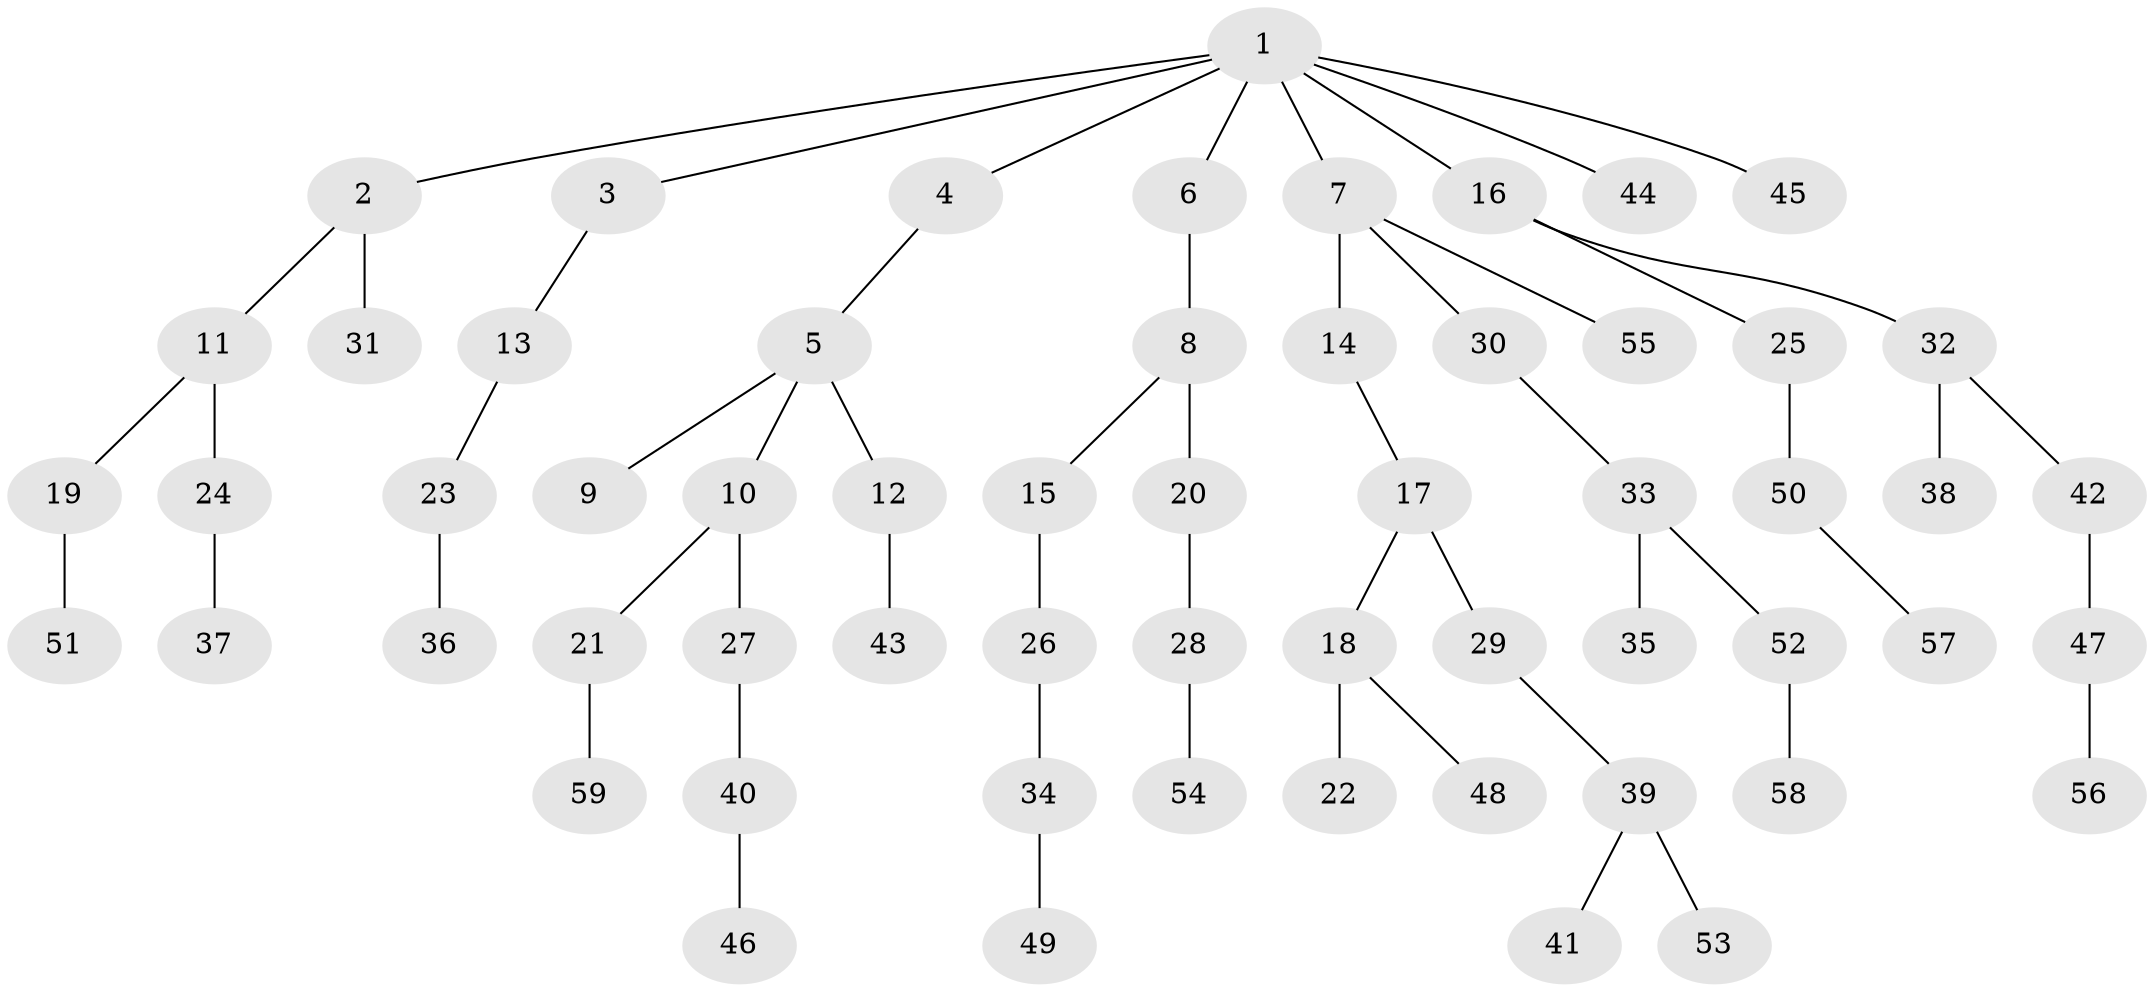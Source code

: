 // original degree distribution, {7: 0.01694915254237288, 4: 0.0847457627118644, 3: 0.15254237288135594, 2: 0.22033898305084745, 5: 0.025423728813559324, 1: 0.5}
// Generated by graph-tools (version 1.1) at 2025/36/03/09/25 02:36:53]
// undirected, 59 vertices, 58 edges
graph export_dot {
graph [start="1"]
  node [color=gray90,style=filled];
  1;
  2;
  3;
  4;
  5;
  6;
  7;
  8;
  9;
  10;
  11;
  12;
  13;
  14;
  15;
  16;
  17;
  18;
  19;
  20;
  21;
  22;
  23;
  24;
  25;
  26;
  27;
  28;
  29;
  30;
  31;
  32;
  33;
  34;
  35;
  36;
  37;
  38;
  39;
  40;
  41;
  42;
  43;
  44;
  45;
  46;
  47;
  48;
  49;
  50;
  51;
  52;
  53;
  54;
  55;
  56;
  57;
  58;
  59;
  1 -- 2 [weight=1.0];
  1 -- 3 [weight=1.0];
  1 -- 4 [weight=1.0];
  1 -- 6 [weight=1.0];
  1 -- 7 [weight=1.0];
  1 -- 16 [weight=1.0];
  1 -- 44 [weight=1.0];
  1 -- 45 [weight=1.0];
  2 -- 11 [weight=1.0];
  2 -- 31 [weight=1.0];
  3 -- 13 [weight=1.0];
  4 -- 5 [weight=1.0];
  5 -- 9 [weight=1.0];
  5 -- 10 [weight=1.0];
  5 -- 12 [weight=1.0];
  6 -- 8 [weight=1.0];
  7 -- 14 [weight=1.0];
  7 -- 30 [weight=1.0];
  7 -- 55 [weight=1.0];
  8 -- 15 [weight=1.0];
  8 -- 20 [weight=1.0];
  10 -- 21 [weight=1.0];
  10 -- 27 [weight=1.0];
  11 -- 19 [weight=1.0];
  11 -- 24 [weight=2.0];
  12 -- 43 [weight=1.0];
  13 -- 23 [weight=2.0];
  14 -- 17 [weight=1.0];
  15 -- 26 [weight=1.0];
  16 -- 25 [weight=1.0];
  16 -- 32 [weight=1.0];
  17 -- 18 [weight=1.0];
  17 -- 29 [weight=2.0];
  18 -- 22 [weight=1.0];
  18 -- 48 [weight=1.0];
  19 -- 51 [weight=1.0];
  20 -- 28 [weight=1.0];
  21 -- 59 [weight=1.0];
  23 -- 36 [weight=1.0];
  24 -- 37 [weight=1.0];
  25 -- 50 [weight=1.0];
  26 -- 34 [weight=1.0];
  27 -- 40 [weight=1.0];
  28 -- 54 [weight=1.0];
  29 -- 39 [weight=1.0];
  30 -- 33 [weight=1.0];
  32 -- 38 [weight=1.0];
  32 -- 42 [weight=1.0];
  33 -- 35 [weight=1.0];
  33 -- 52 [weight=1.0];
  34 -- 49 [weight=1.0];
  39 -- 41 [weight=1.0];
  39 -- 53 [weight=1.0];
  40 -- 46 [weight=1.0];
  42 -- 47 [weight=1.0];
  47 -- 56 [weight=1.0];
  50 -- 57 [weight=1.0];
  52 -- 58 [weight=1.0];
}
